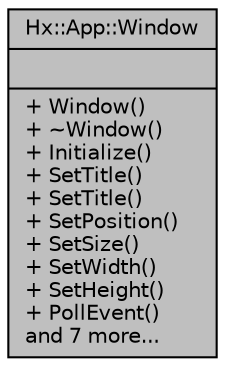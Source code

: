digraph "Hx::App::Window"
{
  edge [fontname="Helvetica",fontsize="10",labelfontname="Helvetica",labelfontsize="10"];
  node [fontname="Helvetica",fontsize="10",shape=record];
  Node1 [label="{Hx::App::Window\n||+ Window()\l+ ~Window()\l+ Initialize()\l+ SetTitle()\l+ SetTitle()\l+ SetPosition()\l+ SetSize()\l+ SetWidth()\l+ SetHeight()\l+ PollEvent()\land 7 more...\l}",height=0.2,width=0.4,color="black", fillcolor="grey75", style="filled", fontcolor="black"];
}
